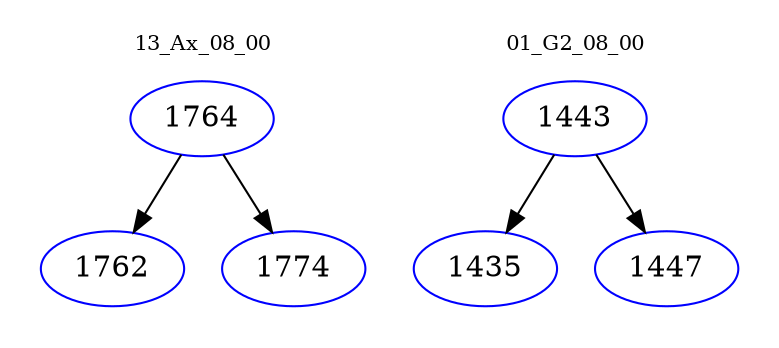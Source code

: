 digraph{
subgraph cluster_0 {
color = white
label = "13_Ax_08_00";
fontsize=10;
T0_1764 [label="1764", color="blue"]
T0_1764 -> T0_1762 [color="black"]
T0_1762 [label="1762", color="blue"]
T0_1764 -> T0_1774 [color="black"]
T0_1774 [label="1774", color="blue"]
}
subgraph cluster_1 {
color = white
label = "01_G2_08_00";
fontsize=10;
T1_1443 [label="1443", color="blue"]
T1_1443 -> T1_1435 [color="black"]
T1_1435 [label="1435", color="blue"]
T1_1443 -> T1_1447 [color="black"]
T1_1447 [label="1447", color="blue"]
}
}
